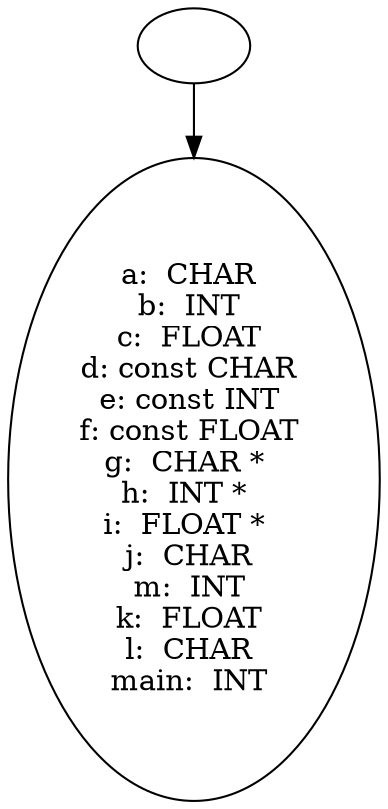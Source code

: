 digraph AST {
  "127805890628672" [label=""];
  "127805890628672" -> "127805890628336";
  "127805890628336" [label="a:  CHAR 
b:  INT 
c:  FLOAT 
d: const CHAR 
e: const INT 
f: const FLOAT 
g:  CHAR *  
h:  INT *  
i:  FLOAT *  
j:  CHAR 
m:  INT 
k:  FLOAT 
l:  CHAR 
main:  INT "];
}
